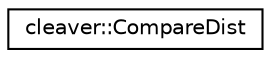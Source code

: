 digraph "Graphical Class Hierarchy"
{
  edge [fontname="Helvetica",fontsize="10",labelfontname="Helvetica",labelfontsize="10"];
  node [fontname="Helvetica",fontsize="10",shape=record];
  rankdir="LR";
  Node1 [label="cleaver::CompareDist",height=0.2,width=0.4,color="black", fillcolor="white", style="filled",URL="$classcleaver_1_1_compare_dist.html"];
}
